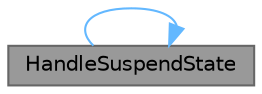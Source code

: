 digraph "HandleSuspendState"
{
 // LATEX_PDF_SIZE
  bgcolor="transparent";
  edge [fontname=Helvetica,fontsize=10,labelfontname=Helvetica,labelfontsize=10];
  node [fontname=Helvetica,fontsize=10,shape=box,height=0.2,width=0.4];
  rankdir="LR";
  Node1 [id="Node000001",label="HandleSuspendState",height=0.2,width=0.4,color="gray40", fillcolor="grey60", style="filled", fontcolor="black",tooltip="Handles the suspended state."];
  Node1 -> Node1 [id="edge1_Node000001_Node000001",color="steelblue1",style="solid",tooltip=" "];
}

